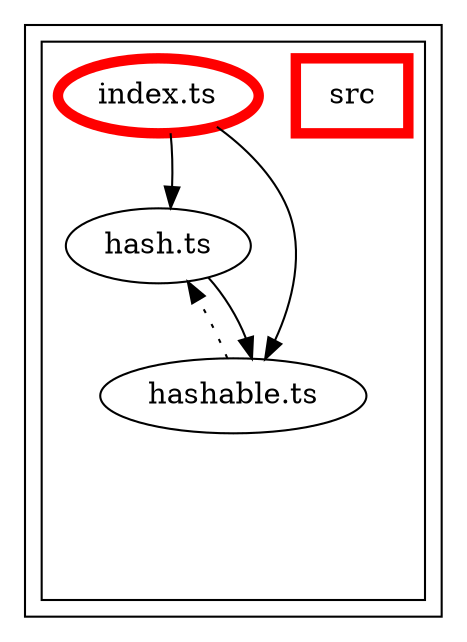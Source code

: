 digraph "dependency-graph-@siteimprove/alfa-hash" {
  compound = true;
  "src/hash.ts";
  "src/hashable.ts";
  subgraph "cluster_src" {
    color = "#000000";
    label = "";
    "exit_src" [
      style = "invis";
    ];
    subgraph "cluster_src" {
      color = "#000000";
      label = "";
      "name_src" [
        penwidth = 5;
        shape = "rectangle";
        color = "#ff0000";
        label = "src";
      ];
      "exit_src" [
        style = "invis";
      ];
      "src/hashable.ts" [
        label = "hashable.ts";
      ];
      "src/index.ts" [
        label = "index.ts";
        color = "#ff0000";
        penwidth = 5;
      ];
      "src/hash.ts" [
        label = "hash.ts";
      ];
      "src/hashable.ts" -> "exit_src" [
        style = "invis";
      ];
      "src/index.ts" -> "exit_src" [
        style = "invis";
      ];
      "src/hash.ts" -> "exit_src" [
        style = "invis";
      ];
    }
    "exit_src" -> "exit_src" [
      style = "invis";
    ];
    "exit_src" -> "exit_src" [
      style = "invis";
    ];
    "exit_src" -> "exit_src" [
      style = "invis";
    ];
  }
  "src/hashable.ts" -> "src/hash.ts" [
    style = "invis";
  ];
  "src/hashable.ts" -> "src/hash.ts" [
    style = "dotted";
    color = "black";
  ];
  "src/index.ts" -> "src/hash.ts" [
    style = "invis";
  ];
  "src/index.ts" -> "src/hash.ts" [
    style = "solid";
    color = "black";
  ];
  "src/index.ts" -> "src/hashable.ts" [
    style = "invis";
  ];
  "src/index.ts" -> "src/hashable.ts" [
    style = "solid";
    color = "black";
  ];
  "src/hash.ts" -> "src/hashable.ts" [
    style = "invis";
  ];
  "src/hash.ts" -> "src/hashable.ts" [
    style = "solid";
    color = "black";
  ];
}
